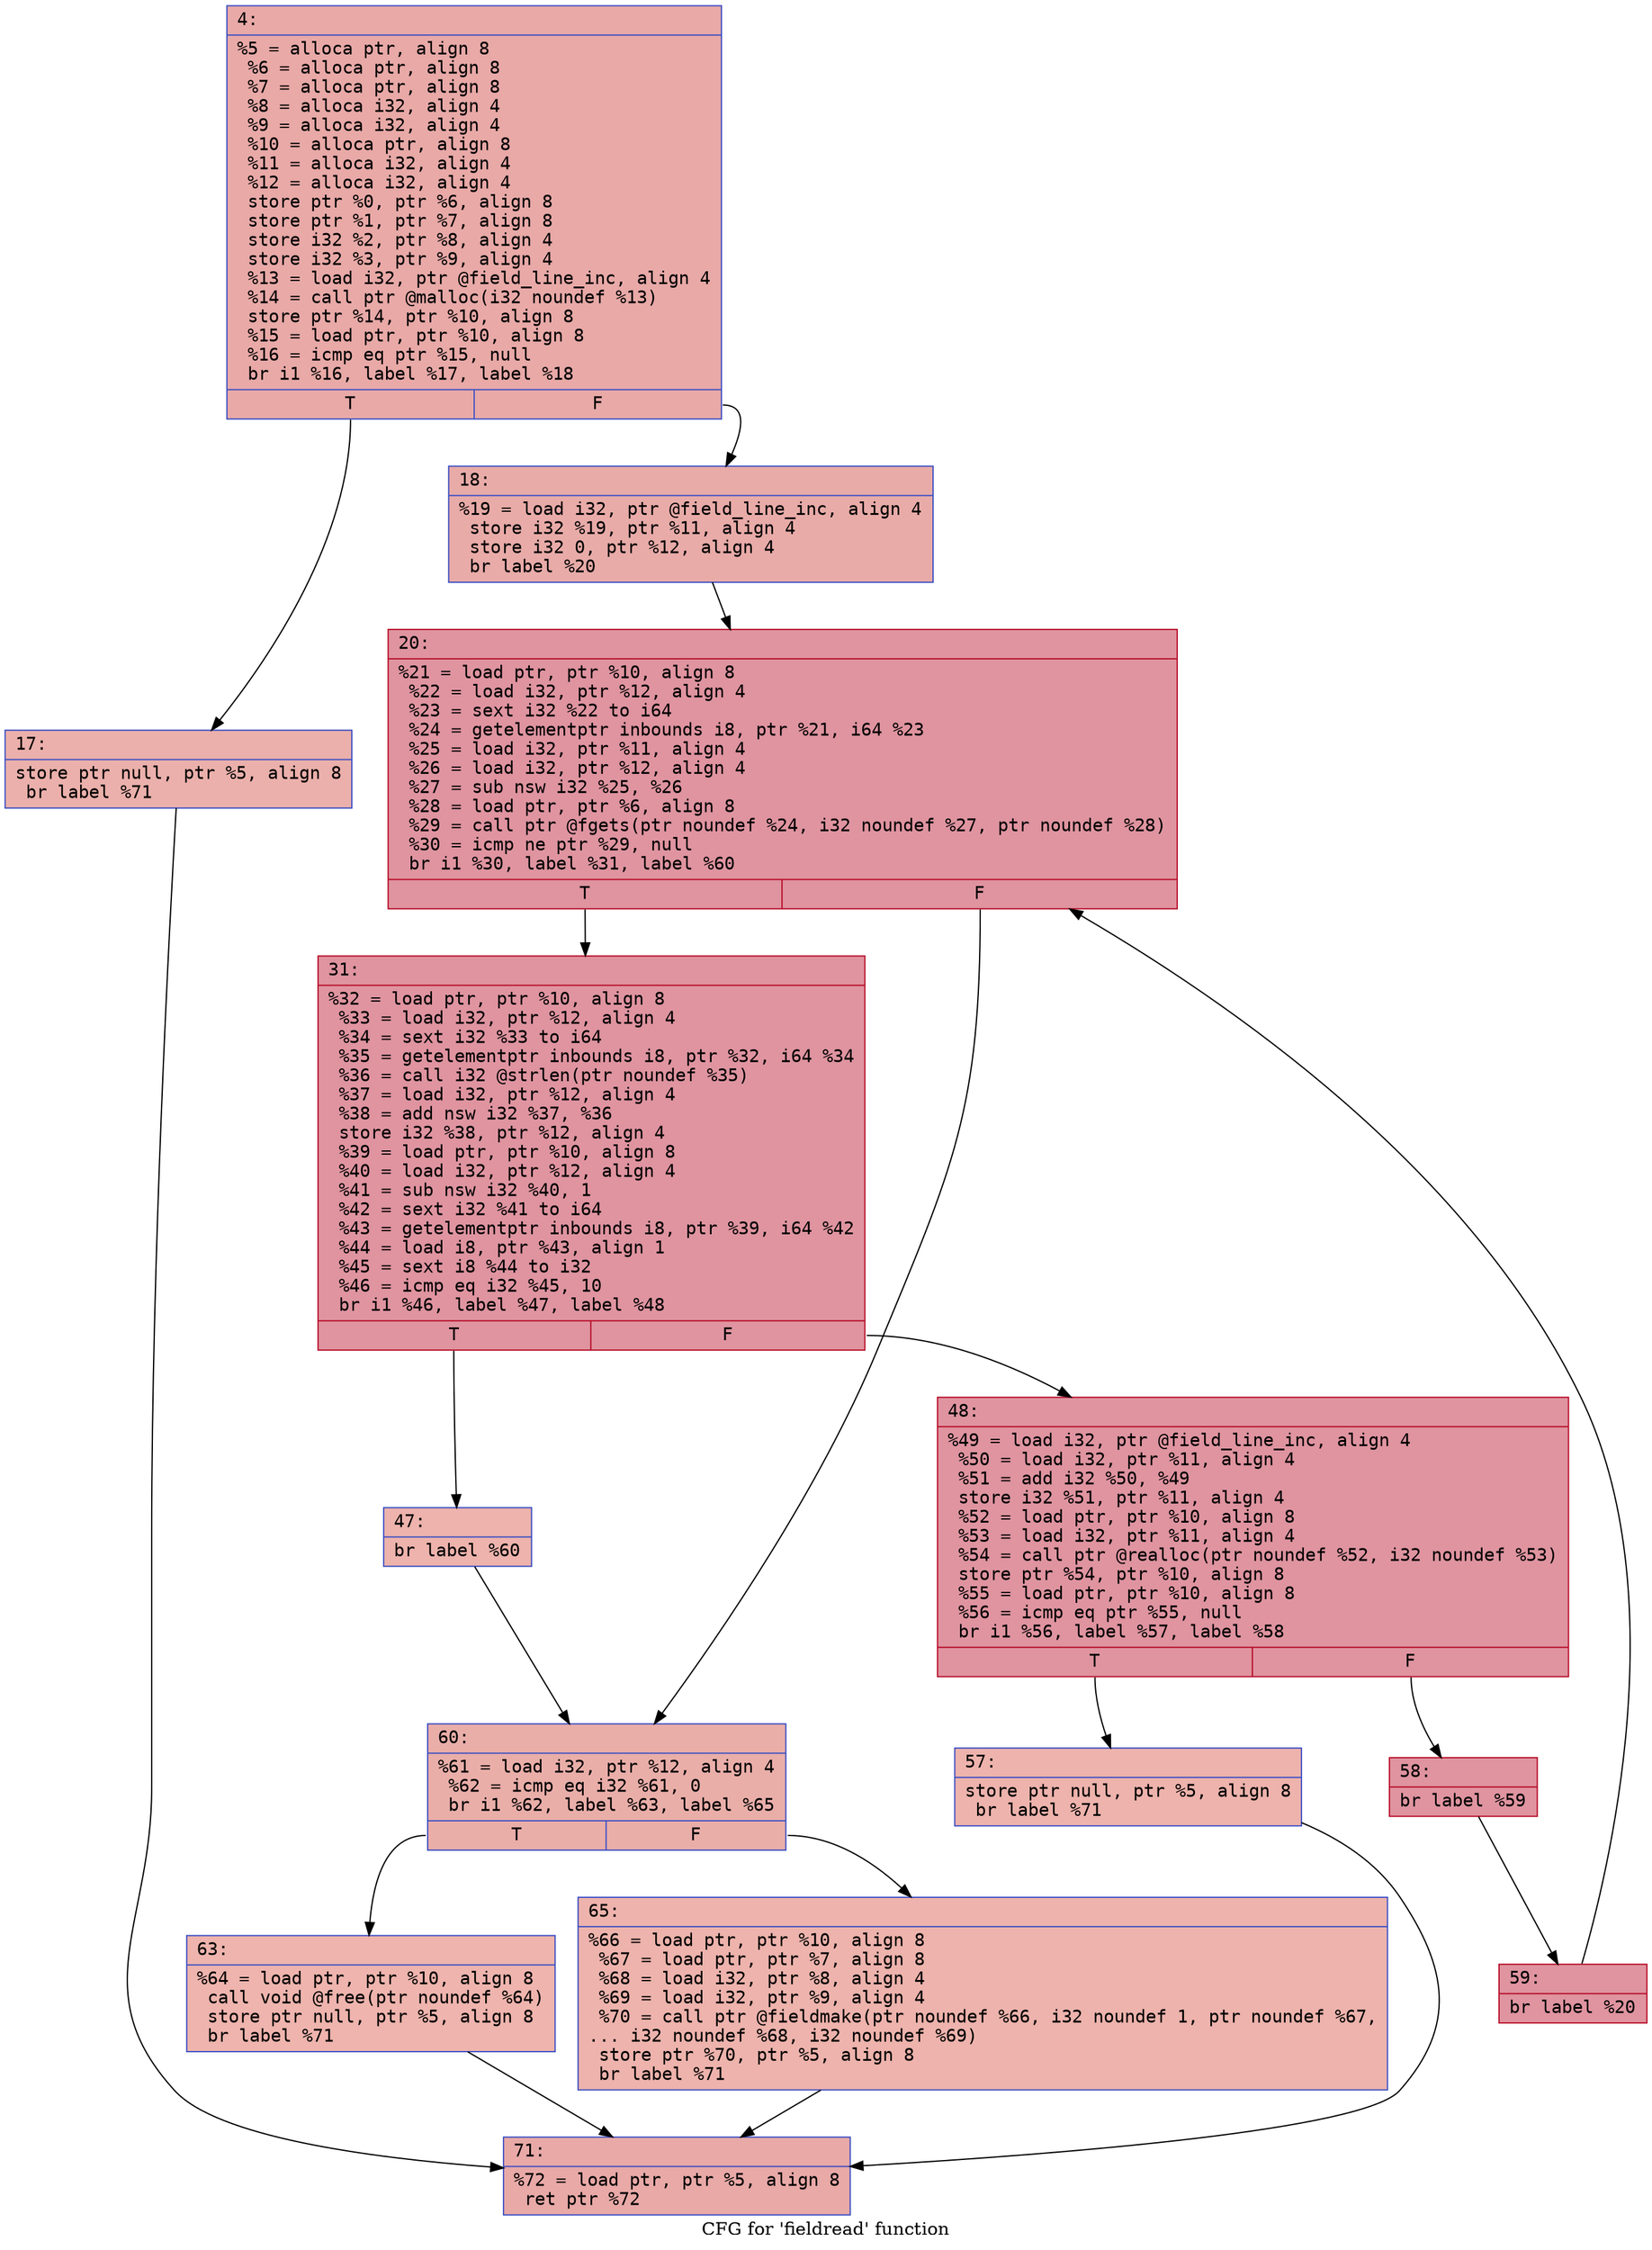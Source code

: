 digraph "CFG for 'fieldread' function" {
	label="CFG for 'fieldread' function";

	Node0x600003d19860 [shape=record,color="#3d50c3ff", style=filled, fillcolor="#ca3b3770" fontname="Courier",label="{4:\l|  %5 = alloca ptr, align 8\l  %6 = alloca ptr, align 8\l  %7 = alloca ptr, align 8\l  %8 = alloca i32, align 4\l  %9 = alloca i32, align 4\l  %10 = alloca ptr, align 8\l  %11 = alloca i32, align 4\l  %12 = alloca i32, align 4\l  store ptr %0, ptr %6, align 8\l  store ptr %1, ptr %7, align 8\l  store i32 %2, ptr %8, align 4\l  store i32 %3, ptr %9, align 4\l  %13 = load i32, ptr @field_line_inc, align 4\l  %14 = call ptr @malloc(i32 noundef %13)\l  store ptr %14, ptr %10, align 8\l  %15 = load ptr, ptr %10, align 8\l  %16 = icmp eq ptr %15, null\l  br i1 %16, label %17, label %18\l|{<s0>T|<s1>F}}"];
	Node0x600003d19860:s0 -> Node0x600003d198b0[tooltip="4 -> 17\nProbability 37.50%" ];
	Node0x600003d19860:s1 -> Node0x600003d19900[tooltip="4 -> 18\nProbability 62.50%" ];
	Node0x600003d198b0 [shape=record,color="#3d50c3ff", style=filled, fillcolor="#d24b4070" fontname="Courier",label="{17:\l|  store ptr null, ptr %5, align 8\l  br label %71\l}"];
	Node0x600003d198b0 -> Node0x600003d19c70[tooltip="17 -> 71\nProbability 100.00%" ];
	Node0x600003d19900 [shape=record,color="#3d50c3ff", style=filled, fillcolor="#cc403a70" fontname="Courier",label="{18:\l|  %19 = load i32, ptr @field_line_inc, align 4\l  store i32 %19, ptr %11, align 4\l  store i32 0, ptr %12, align 4\l  br label %20\l}"];
	Node0x600003d19900 -> Node0x600003d19950[tooltip="18 -> 20\nProbability 100.00%" ];
	Node0x600003d19950 [shape=record,color="#b70d28ff", style=filled, fillcolor="#b70d2870" fontname="Courier",label="{20:\l|  %21 = load ptr, ptr %10, align 8\l  %22 = load i32, ptr %12, align 4\l  %23 = sext i32 %22 to i64\l  %24 = getelementptr inbounds i8, ptr %21, i64 %23\l  %25 = load i32, ptr %11, align 4\l  %26 = load i32, ptr %12, align 4\l  %27 = sub nsw i32 %25, %26\l  %28 = load ptr, ptr %6, align 8\l  %29 = call ptr @fgets(ptr noundef %24, i32 noundef %27, ptr noundef %28)\l  %30 = icmp ne ptr %29, null\l  br i1 %30, label %31, label %60\l|{<s0>T|<s1>F}}"];
	Node0x600003d19950:s0 -> Node0x600003d199a0[tooltip="20 -> 31\nProbability 96.88%" ];
	Node0x600003d19950:s1 -> Node0x600003d19b80[tooltip="20 -> 60\nProbability 3.12%" ];
	Node0x600003d199a0 [shape=record,color="#b70d28ff", style=filled, fillcolor="#b70d2870" fontname="Courier",label="{31:\l|  %32 = load ptr, ptr %10, align 8\l  %33 = load i32, ptr %12, align 4\l  %34 = sext i32 %33 to i64\l  %35 = getelementptr inbounds i8, ptr %32, i64 %34\l  %36 = call i32 @strlen(ptr noundef %35)\l  %37 = load i32, ptr %12, align 4\l  %38 = add nsw i32 %37, %36\l  store i32 %38, ptr %12, align 4\l  %39 = load ptr, ptr %10, align 8\l  %40 = load i32, ptr %12, align 4\l  %41 = sub nsw i32 %40, 1\l  %42 = sext i32 %41 to i64\l  %43 = getelementptr inbounds i8, ptr %39, i64 %42\l  %44 = load i8, ptr %43, align 1\l  %45 = sext i8 %44 to i32\l  %46 = icmp eq i32 %45, 10\l  br i1 %46, label %47, label %48\l|{<s0>T|<s1>F}}"];
	Node0x600003d199a0:s0 -> Node0x600003d199f0[tooltip="31 -> 47\nProbability 3.12%" ];
	Node0x600003d199a0:s1 -> Node0x600003d19a40[tooltip="31 -> 48\nProbability 96.88%" ];
	Node0x600003d199f0 [shape=record,color="#3d50c3ff", style=filled, fillcolor="#d6524470" fontname="Courier",label="{47:\l|  br label %60\l}"];
	Node0x600003d199f0 -> Node0x600003d19b80[tooltip="47 -> 60\nProbability 100.00%" ];
	Node0x600003d19a40 [shape=record,color="#b70d28ff", style=filled, fillcolor="#b70d2870" fontname="Courier",label="{48:\l|  %49 = load i32, ptr @field_line_inc, align 4\l  %50 = load i32, ptr %11, align 4\l  %51 = add i32 %50, %49\l  store i32 %51, ptr %11, align 4\l  %52 = load ptr, ptr %10, align 8\l  %53 = load i32, ptr %11, align 4\l  %54 = call ptr @realloc(ptr noundef %52, i32 noundef %53)\l  store ptr %54, ptr %10, align 8\l  %55 = load ptr, ptr %10, align 8\l  %56 = icmp eq ptr %55, null\l  br i1 %56, label %57, label %58\l|{<s0>T|<s1>F}}"];
	Node0x600003d19a40:s0 -> Node0x600003d19a90[tooltip="48 -> 57\nProbability 3.12%" ];
	Node0x600003d19a40:s1 -> Node0x600003d19ae0[tooltip="48 -> 58\nProbability 96.88%" ];
	Node0x600003d19a90 [shape=record,color="#3d50c3ff", style=filled, fillcolor="#d6524470" fontname="Courier",label="{57:\l|  store ptr null, ptr %5, align 8\l  br label %71\l}"];
	Node0x600003d19a90 -> Node0x600003d19c70[tooltip="57 -> 71\nProbability 100.00%" ];
	Node0x600003d19ae0 [shape=record,color="#b70d28ff", style=filled, fillcolor="#b70d2870" fontname="Courier",label="{58:\l|  br label %59\l}"];
	Node0x600003d19ae0 -> Node0x600003d19b30[tooltip="58 -> 59\nProbability 100.00%" ];
	Node0x600003d19b30 [shape=record,color="#b70d28ff", style=filled, fillcolor="#b70d2870" fontname="Courier",label="{59:\l|  br label %20\l}"];
	Node0x600003d19b30 -> Node0x600003d19950[tooltip="59 -> 20\nProbability 100.00%" ];
	Node0x600003d19b80 [shape=record,color="#3d50c3ff", style=filled, fillcolor="#d0473d70" fontname="Courier",label="{60:\l|  %61 = load i32, ptr %12, align 4\l  %62 = icmp eq i32 %61, 0\l  br i1 %62, label %63, label %65\l|{<s0>T|<s1>F}}"];
	Node0x600003d19b80:s0 -> Node0x600003d19bd0[tooltip="60 -> 63\nProbability 37.50%" ];
	Node0x600003d19b80:s1 -> Node0x600003d19c20[tooltip="60 -> 65\nProbability 62.50%" ];
	Node0x600003d19bd0 [shape=record,color="#3d50c3ff", style=filled, fillcolor="#d8564670" fontname="Courier",label="{63:\l|  %64 = load ptr, ptr %10, align 8\l  call void @free(ptr noundef %64)\l  store ptr null, ptr %5, align 8\l  br label %71\l}"];
	Node0x600003d19bd0 -> Node0x600003d19c70[tooltip="63 -> 71\nProbability 100.00%" ];
	Node0x600003d19c20 [shape=record,color="#3d50c3ff", style=filled, fillcolor="#d6524470" fontname="Courier",label="{65:\l|  %66 = load ptr, ptr %10, align 8\l  %67 = load ptr, ptr %7, align 8\l  %68 = load i32, ptr %8, align 4\l  %69 = load i32, ptr %9, align 4\l  %70 = call ptr @fieldmake(ptr noundef %66, i32 noundef 1, ptr noundef %67,\l... i32 noundef %68, i32 noundef %69)\l  store ptr %70, ptr %5, align 8\l  br label %71\l}"];
	Node0x600003d19c20 -> Node0x600003d19c70[tooltip="65 -> 71\nProbability 100.00%" ];
	Node0x600003d19c70 [shape=record,color="#3d50c3ff", style=filled, fillcolor="#ca3b3770" fontname="Courier",label="{71:\l|  %72 = load ptr, ptr %5, align 8\l  ret ptr %72\l}"];
}
